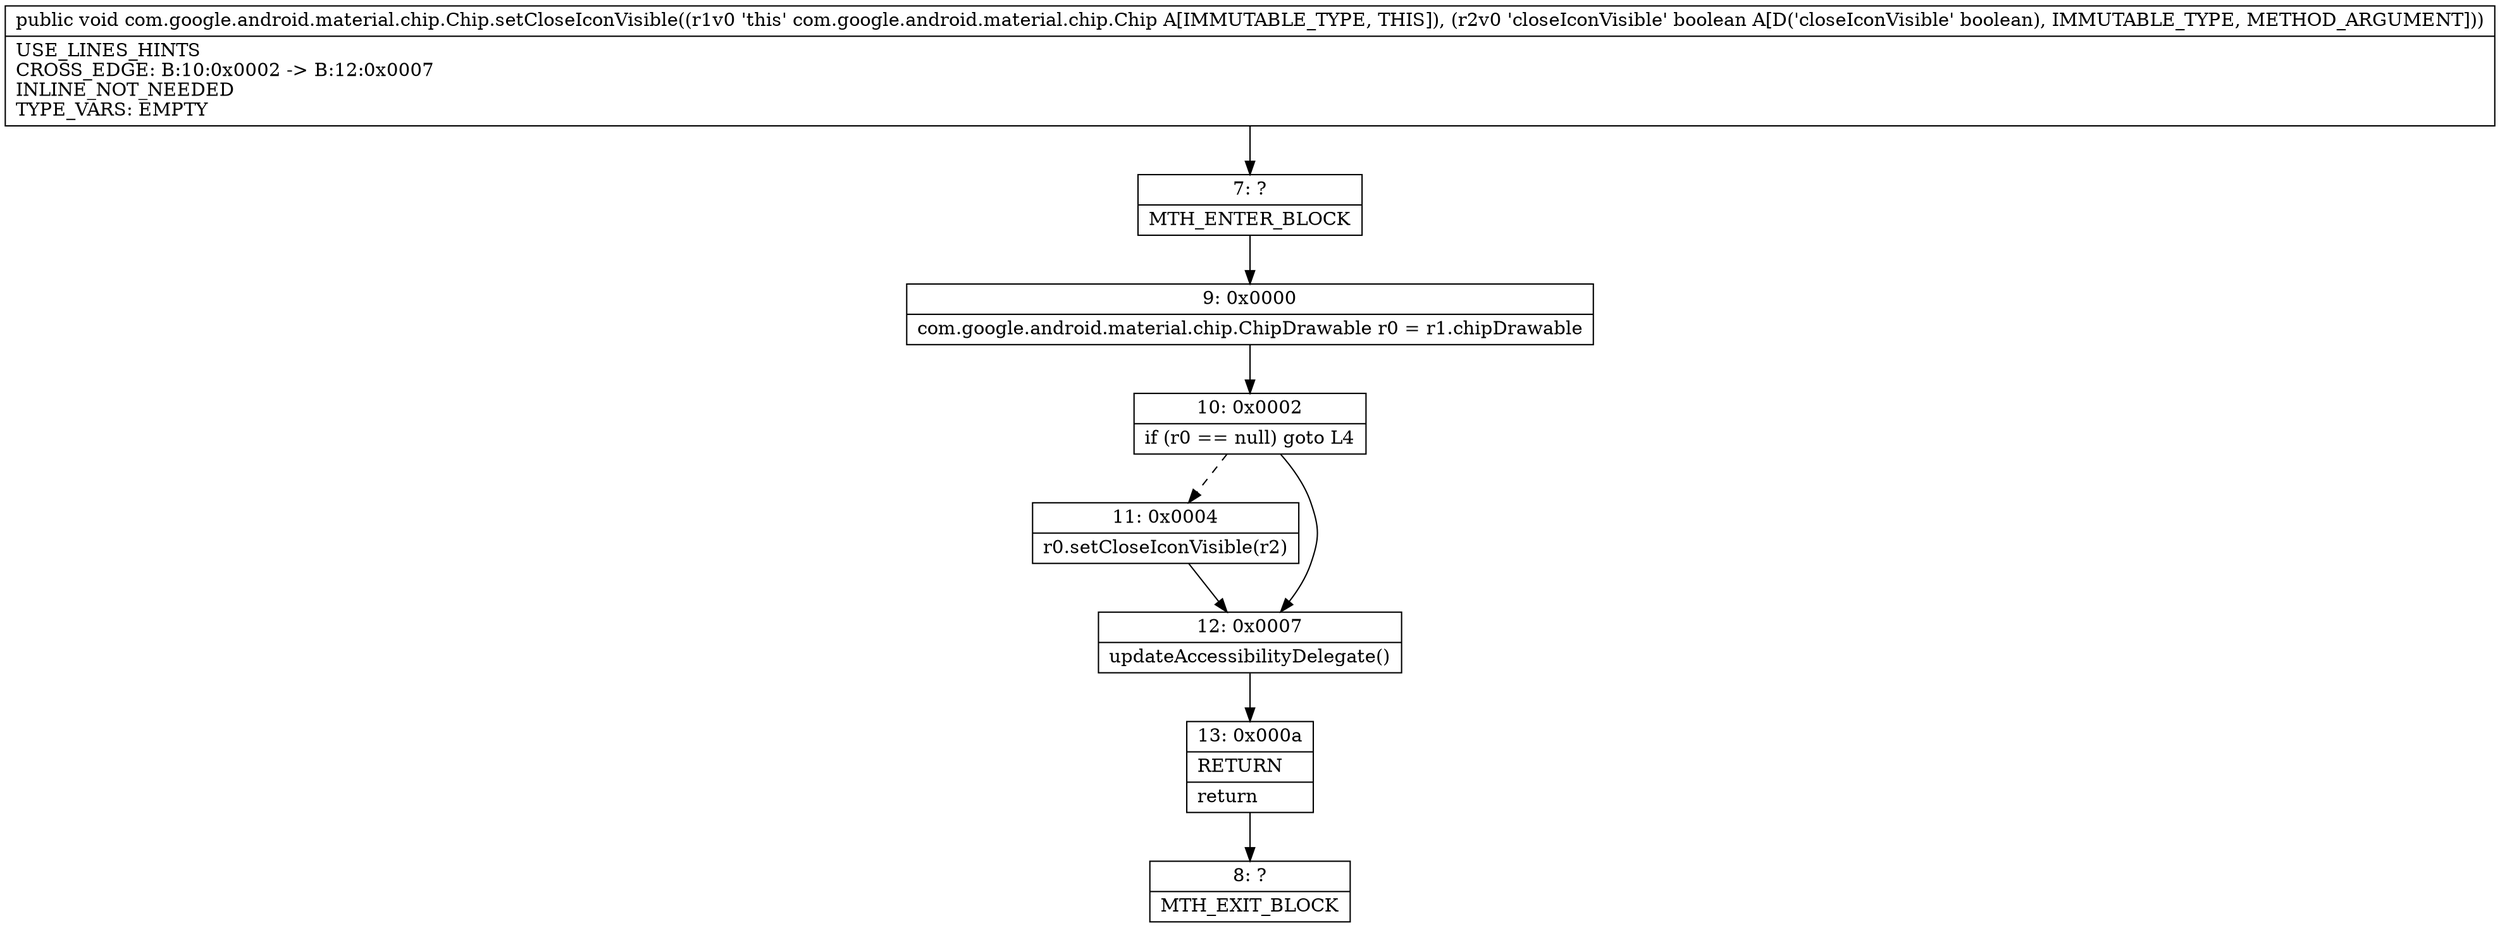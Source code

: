 digraph "CFG forcom.google.android.material.chip.Chip.setCloseIconVisible(Z)V" {
Node_7 [shape=record,label="{7\:\ ?|MTH_ENTER_BLOCK\l}"];
Node_9 [shape=record,label="{9\:\ 0x0000|com.google.android.material.chip.ChipDrawable r0 = r1.chipDrawable\l}"];
Node_10 [shape=record,label="{10\:\ 0x0002|if (r0 == null) goto L4\l}"];
Node_11 [shape=record,label="{11\:\ 0x0004|r0.setCloseIconVisible(r2)\l}"];
Node_12 [shape=record,label="{12\:\ 0x0007|updateAccessibilityDelegate()\l}"];
Node_13 [shape=record,label="{13\:\ 0x000a|RETURN\l|return\l}"];
Node_8 [shape=record,label="{8\:\ ?|MTH_EXIT_BLOCK\l}"];
MethodNode[shape=record,label="{public void com.google.android.material.chip.Chip.setCloseIconVisible((r1v0 'this' com.google.android.material.chip.Chip A[IMMUTABLE_TYPE, THIS]), (r2v0 'closeIconVisible' boolean A[D('closeIconVisible' boolean), IMMUTABLE_TYPE, METHOD_ARGUMENT]))  | USE_LINES_HINTS\lCROSS_EDGE: B:10:0x0002 \-\> B:12:0x0007\lINLINE_NOT_NEEDED\lTYPE_VARS: EMPTY\l}"];
MethodNode -> Node_7;Node_7 -> Node_9;
Node_9 -> Node_10;
Node_10 -> Node_11[style=dashed];
Node_10 -> Node_12;
Node_11 -> Node_12;
Node_12 -> Node_13;
Node_13 -> Node_8;
}

